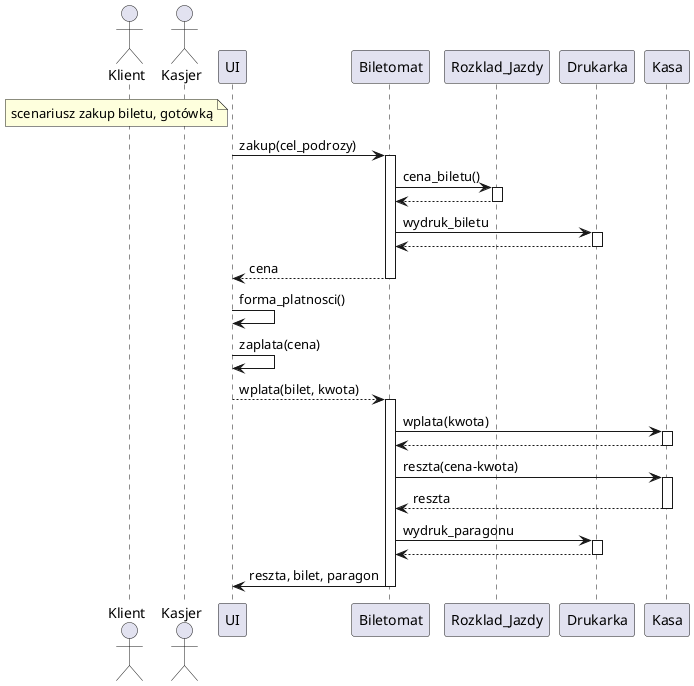 @startuml

actor Klient
actor Kasjer
note left UI : scenariusz zakup biletu, gotówką

UI -> Biletomat : zakup(cel_podrozy)
activate Biletomat
Biletomat -> Rozklad_Jazdy : cena_biletu()
activate Rozklad_Jazdy
return
Biletomat -> Drukarka : wydruk_biletu
activate Drukarka
return 
return cena

UI -> UI: forma_platnosci()
'"gotowka"
UI -> UI: zaplata(cena)
'kwota
UI --> Biletomat: wplata(bilet, kwota)
' Biletomat musi wiedzieć jaki bilet, jaka cenaitp.
activate Biletomat
Biletomat -> Kasa : wplata(kwota)
activate Kasa
return 
Biletomat -> Kasa : reszta(cena-kwota)
activate Kasa
return reszta
Biletomat -> Drukarka : wydruk_paragonu
activate Drukarka
return
Biletomat -> UI: reszta, bilet, paragon
deactivate Biletomat

@enduml